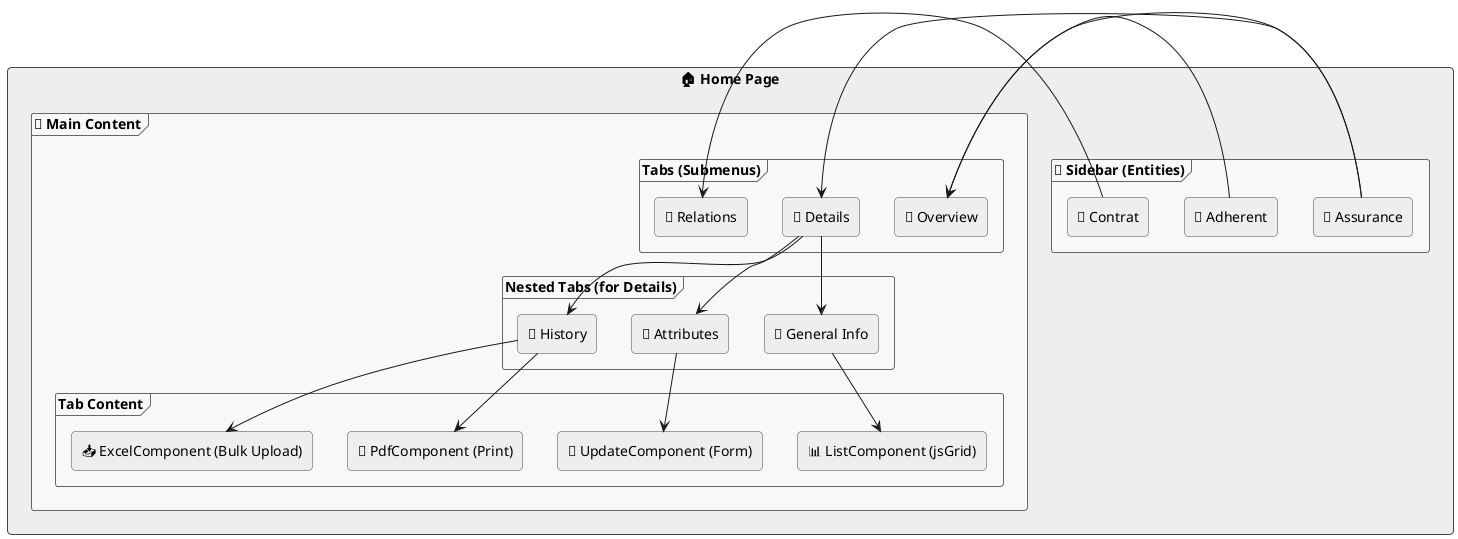 @startuml
' Home page wireframe (no macros — safe)

skinparam shadowing false
skinparam defaultFontName Arial
skinparam rectangle {
  BorderColor #444
  BackgroundColor #EEE
  RoundCorner 8
}
skinparam frame {
  BorderColor #666
  BackgroundColor #F8F8F8
}

rectangle "🏠 Home Page" {
  frame "📂 Sidebar (Entities)" as Sidebar {
    rectangle "📂 Assurance" as Entity_Assurance
    rectangle "📂 Adherent" as Entity_Adherent
    rectangle "📂 Contrat" as Entity_Contrat
  }

  frame "📑 Main Content" as Main {
    frame "Tabs (Submenus)" as Tabs {
      rectangle "📑 Overview" as Tab_Overview
      rectangle "📑 Details" as Tab_Details
      rectangle "📑 Relations" as Tab_Relations
    }

    frame "Nested Tabs (for Details)" as NestedTabs {
      rectangle "📄 General Info" as SubTab_GeneralInfo
      rectangle "📄 Attributes" as SubTab_Attributes
      rectangle "📄 History" as SubTab_History
    }

    frame "Tab Content" as Components {
      rectangle "📊 ListComponent (jsGrid)" as Comp_List
      rectangle "📝 UpdateComponent (Form)" as Comp_Form
      rectangle "📄 PdfComponent (Print)" as Comp_Pdf
      rectangle "📥 ExcelComponent (Bulk Upload)" as Comp_Excel
    }
  }
}

' Relationships
Entity_Assurance -right-> Tab_Overview
Entity_Assurance -right-> Tab_Details
Entity_Adherent  -right-> Tab_Overview
Entity_Contrat   -right-> Tab_Relations

Tab_Details -down-> SubTab_GeneralInfo
Tab_Details -down-> SubTab_Attributes
Tab_Details -down-> SubTab_History

SubTab_GeneralInfo -down-> Comp_List
SubTab_Attributes  -down-> Comp_Form
SubTab_History     -down-> Comp_Pdf
SubTab_History     -down-> Comp_Excel
@enduml
